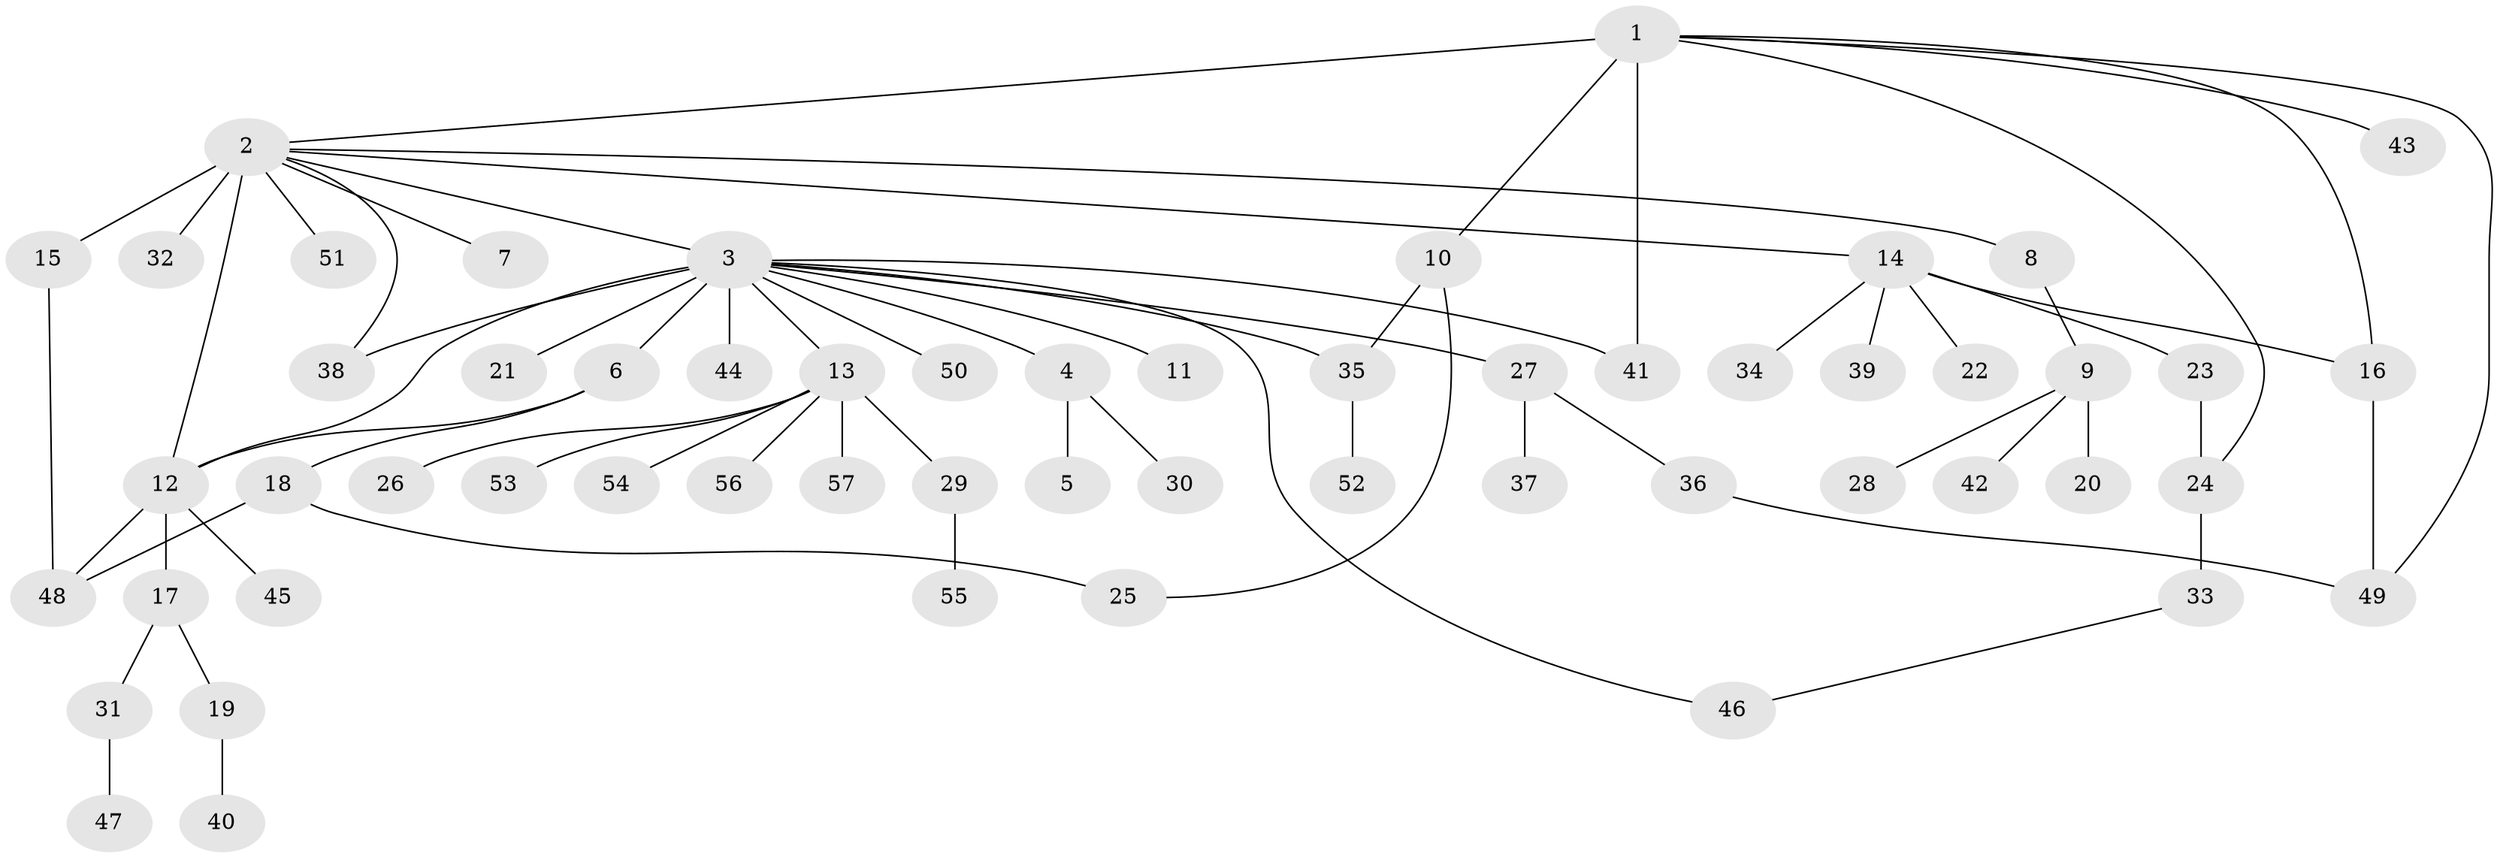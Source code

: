 // original degree distribution, {10: 0.008771929824561403, 16: 0.008771929824561403, 19: 0.008771929824561403, 4: 0.07017543859649122, 1: 0.5526315789473685, 2: 0.21929824561403508, 3: 0.07894736842105263, 5: 0.017543859649122806, 8: 0.017543859649122806, 7: 0.008771929824561403, 6: 0.008771929824561403}
// Generated by graph-tools (version 1.1) at 2025/35/03/09/25 02:35:25]
// undirected, 57 vertices, 69 edges
graph export_dot {
graph [start="1"]
  node [color=gray90,style=filled];
  1;
  2;
  3;
  4;
  5;
  6;
  7;
  8;
  9;
  10;
  11;
  12;
  13;
  14;
  15;
  16;
  17;
  18;
  19;
  20;
  21;
  22;
  23;
  24;
  25;
  26;
  27;
  28;
  29;
  30;
  31;
  32;
  33;
  34;
  35;
  36;
  37;
  38;
  39;
  40;
  41;
  42;
  43;
  44;
  45;
  46;
  47;
  48;
  49;
  50;
  51;
  52;
  53;
  54;
  55;
  56;
  57;
  1 -- 2 [weight=1.0];
  1 -- 10 [weight=1.0];
  1 -- 16 [weight=1.0];
  1 -- 24 [weight=1.0];
  1 -- 41 [weight=3.0];
  1 -- 43 [weight=1.0];
  1 -- 49 [weight=1.0];
  2 -- 3 [weight=1.0];
  2 -- 7 [weight=1.0];
  2 -- 8 [weight=1.0];
  2 -- 12 [weight=1.0];
  2 -- 14 [weight=1.0];
  2 -- 15 [weight=6.0];
  2 -- 32 [weight=1.0];
  2 -- 38 [weight=1.0];
  2 -- 51 [weight=1.0];
  3 -- 4 [weight=1.0];
  3 -- 6 [weight=1.0];
  3 -- 11 [weight=1.0];
  3 -- 12 [weight=1.0];
  3 -- 13 [weight=1.0];
  3 -- 21 [weight=4.0];
  3 -- 27 [weight=1.0];
  3 -- 35 [weight=1.0];
  3 -- 38 [weight=1.0];
  3 -- 41 [weight=1.0];
  3 -- 44 [weight=1.0];
  3 -- 46 [weight=1.0];
  3 -- 50 [weight=1.0];
  4 -- 5 [weight=1.0];
  4 -- 30 [weight=1.0];
  6 -- 12 [weight=1.0];
  6 -- 18 [weight=1.0];
  8 -- 9 [weight=1.0];
  9 -- 20 [weight=2.0];
  9 -- 28 [weight=1.0];
  9 -- 42 [weight=1.0];
  10 -- 25 [weight=1.0];
  10 -- 35 [weight=1.0];
  12 -- 17 [weight=5.0];
  12 -- 45 [weight=1.0];
  12 -- 48 [weight=1.0];
  13 -- 26 [weight=1.0];
  13 -- 29 [weight=1.0];
  13 -- 53 [weight=1.0];
  13 -- 54 [weight=1.0];
  13 -- 56 [weight=1.0];
  13 -- 57 [weight=1.0];
  14 -- 16 [weight=1.0];
  14 -- 22 [weight=1.0];
  14 -- 23 [weight=1.0];
  14 -- 34 [weight=1.0];
  14 -- 39 [weight=1.0];
  15 -- 48 [weight=1.0];
  16 -- 49 [weight=1.0];
  17 -- 19 [weight=1.0];
  17 -- 31 [weight=1.0];
  18 -- 25 [weight=1.0];
  18 -- 48 [weight=3.0];
  19 -- 40 [weight=1.0];
  23 -- 24 [weight=1.0];
  24 -- 33 [weight=2.0];
  27 -- 36 [weight=1.0];
  27 -- 37 [weight=1.0];
  29 -- 55 [weight=1.0];
  31 -- 47 [weight=1.0];
  33 -- 46 [weight=1.0];
  35 -- 52 [weight=1.0];
  36 -- 49 [weight=1.0];
}
